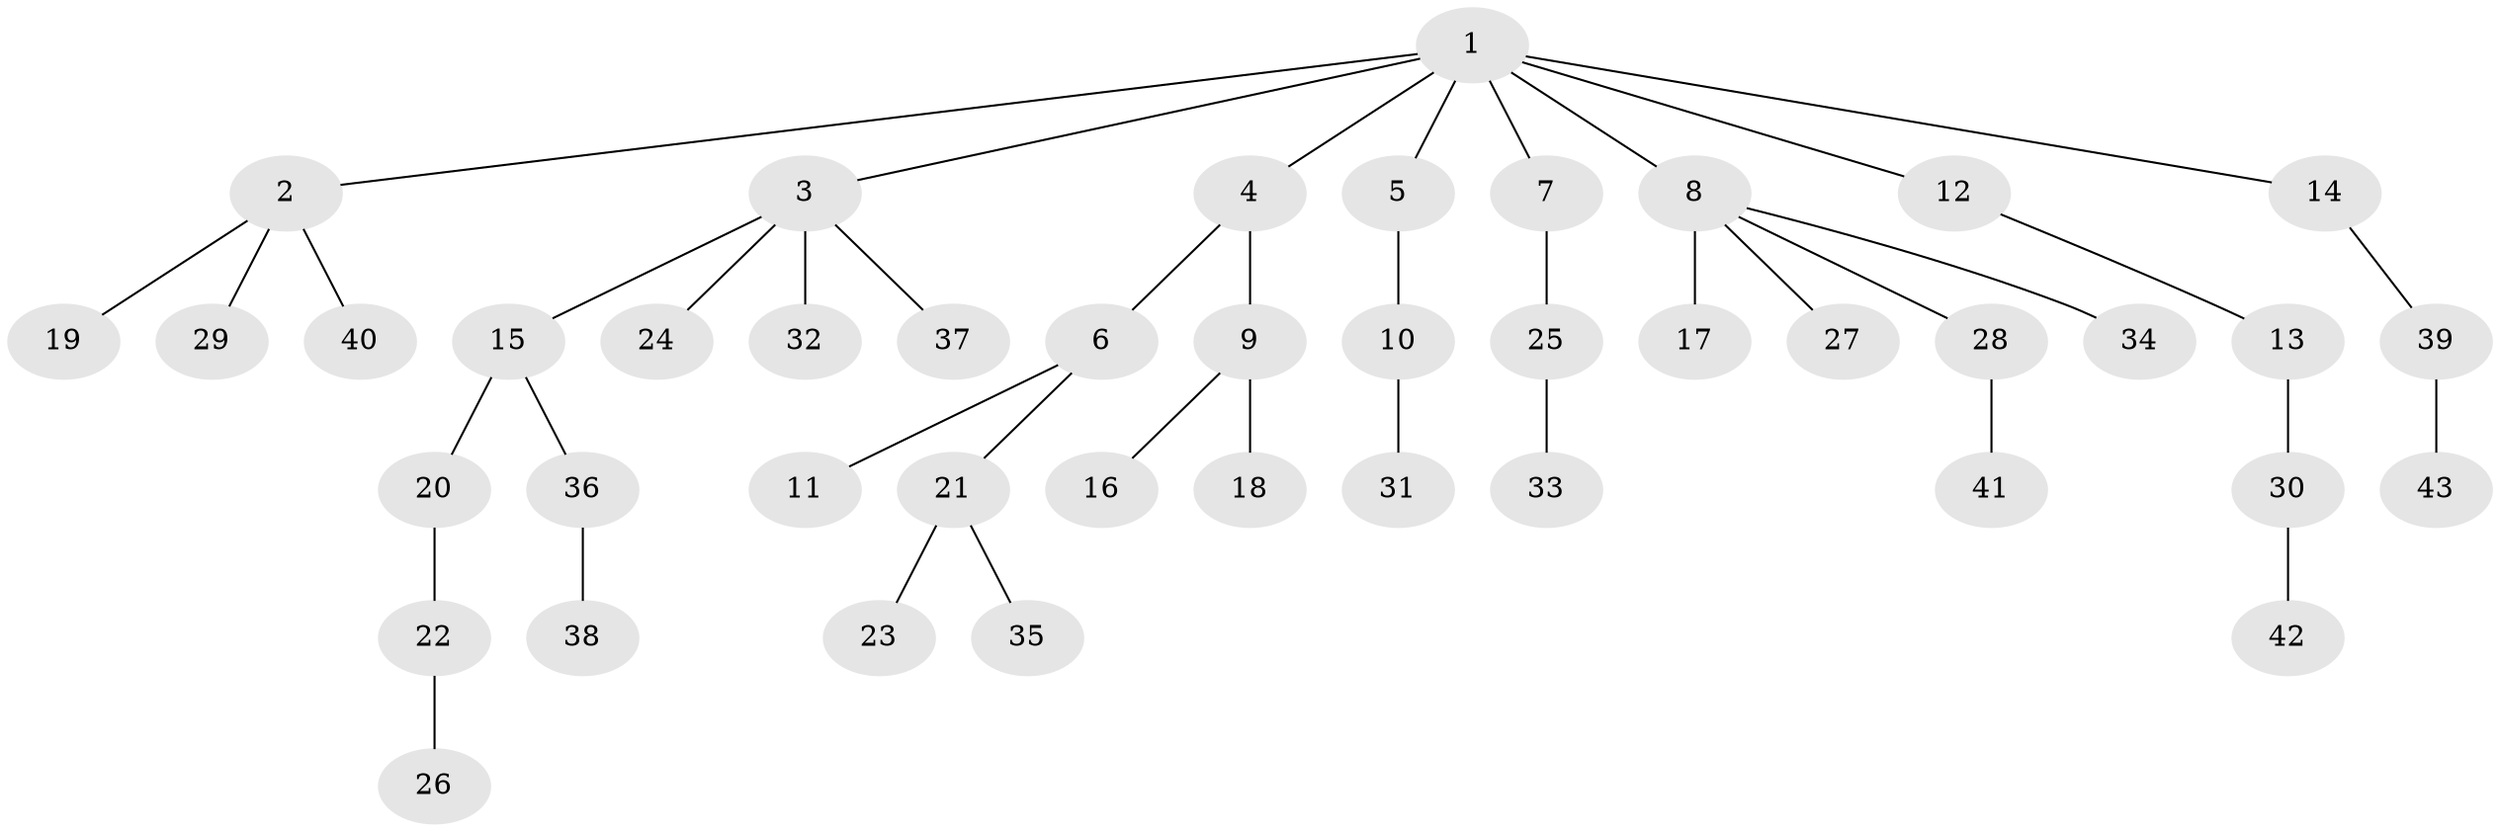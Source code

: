 // original degree distribution, {9: 0.014184397163120567, 4: 0.0851063829787234, 7: 0.0070921985815602835, 3: 0.0851063829787234, 5: 0.028368794326241134, 2: 0.2553191489361702, 1: 0.5177304964539007, 6: 0.0070921985815602835}
// Generated by graph-tools (version 1.1) at 2025/51/03/04/25 22:51:29]
// undirected, 43 vertices, 42 edges
graph export_dot {
  node [color=gray90,style=filled];
  1;
  2;
  3;
  4;
  5;
  6;
  7;
  8;
  9;
  10;
  11;
  12;
  13;
  14;
  15;
  16;
  17;
  18;
  19;
  20;
  21;
  22;
  23;
  24;
  25;
  26;
  27;
  28;
  29;
  30;
  31;
  32;
  33;
  34;
  35;
  36;
  37;
  38;
  39;
  40;
  41;
  42;
  43;
  1 -- 2 [weight=1.0];
  1 -- 3 [weight=1.0];
  1 -- 4 [weight=1.0];
  1 -- 5 [weight=1.0];
  1 -- 7 [weight=1.0];
  1 -- 8 [weight=1.0];
  1 -- 12 [weight=1.0];
  1 -- 14 [weight=1.0];
  2 -- 19 [weight=1.0];
  2 -- 29 [weight=1.0];
  2 -- 40 [weight=1.0];
  3 -- 15 [weight=1.0];
  3 -- 24 [weight=1.0];
  3 -- 32 [weight=1.0];
  3 -- 37 [weight=1.0];
  4 -- 6 [weight=1.0];
  4 -- 9 [weight=1.0];
  5 -- 10 [weight=1.0];
  6 -- 11 [weight=1.0];
  6 -- 21 [weight=1.0];
  7 -- 25 [weight=1.0];
  8 -- 17 [weight=3.0];
  8 -- 27 [weight=1.0];
  8 -- 28 [weight=1.0];
  8 -- 34 [weight=1.0];
  9 -- 16 [weight=1.0];
  9 -- 18 [weight=1.0];
  10 -- 31 [weight=2.0];
  12 -- 13 [weight=1.0];
  13 -- 30 [weight=1.0];
  14 -- 39 [weight=1.0];
  15 -- 20 [weight=1.0];
  15 -- 36 [weight=1.0];
  20 -- 22 [weight=1.0];
  21 -- 23 [weight=1.0];
  21 -- 35 [weight=1.0];
  22 -- 26 [weight=1.0];
  25 -- 33 [weight=1.0];
  28 -- 41 [weight=1.0];
  30 -- 42 [weight=1.0];
  36 -- 38 [weight=1.0];
  39 -- 43 [weight=1.0];
}
